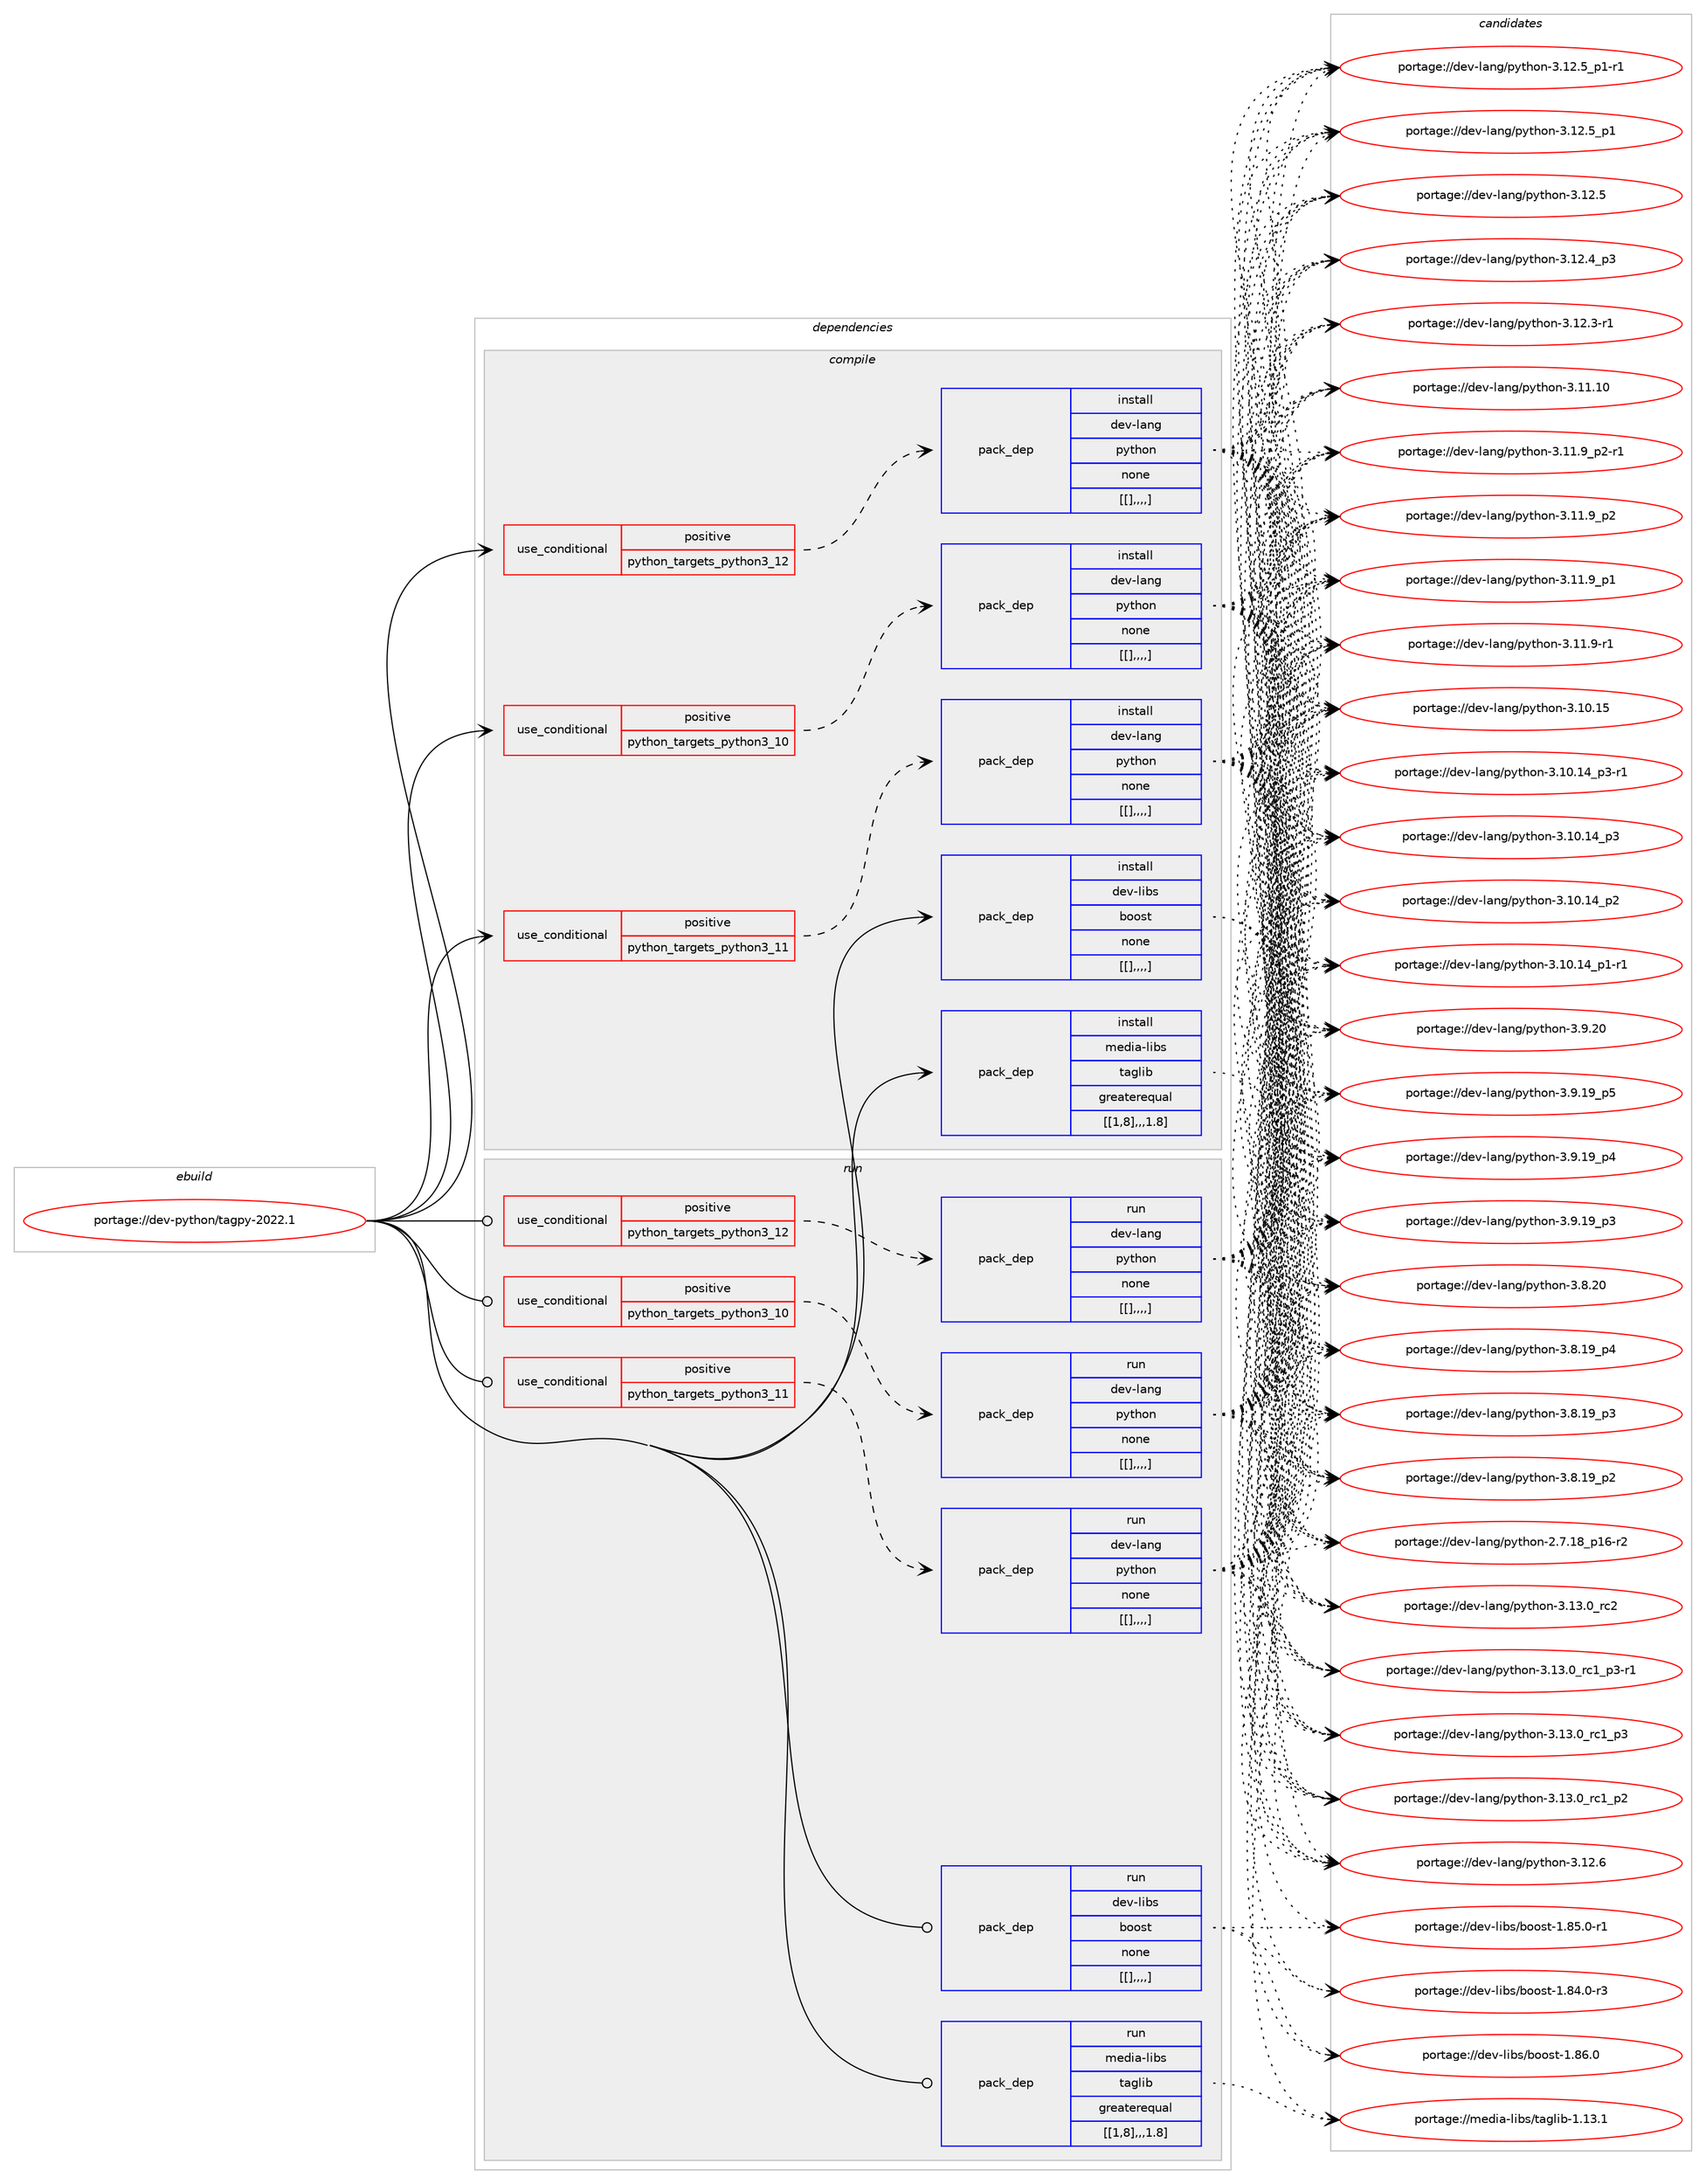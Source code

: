 digraph prolog {

# *************
# Graph options
# *************

newrank=true;
concentrate=true;
compound=true;
graph [rankdir=LR,fontname=Helvetica,fontsize=10,ranksep=1.5];#, ranksep=2.5, nodesep=0.2];
edge  [arrowhead=vee];
node  [fontname=Helvetica,fontsize=10];

# **********
# The ebuild
# **********

subgraph cluster_leftcol {
color=gray;
label=<<i>ebuild</i>>;
id [label="portage://dev-python/tagpy-2022.1", color=red, width=4, href="../dev-python/tagpy-2022.1.svg"];
}

# ****************
# The dependencies
# ****************

subgraph cluster_midcol {
color=gray;
label=<<i>dependencies</i>>;
subgraph cluster_compile {
fillcolor="#eeeeee";
style=filled;
label=<<i>compile</i>>;
subgraph cond41363 {
dependency167506 [label=<<TABLE BORDER="0" CELLBORDER="1" CELLSPACING="0" CELLPADDING="4"><TR><TD ROWSPAN="3" CELLPADDING="10">use_conditional</TD></TR><TR><TD>positive</TD></TR><TR><TD>python_targets_python3_10</TD></TR></TABLE>>, shape=none, color=red];
subgraph pack124882 {
dependency167507 [label=<<TABLE BORDER="0" CELLBORDER="1" CELLSPACING="0" CELLPADDING="4" WIDTH="220"><TR><TD ROWSPAN="6" CELLPADDING="30">pack_dep</TD></TR><TR><TD WIDTH="110">install</TD></TR><TR><TD>dev-lang</TD></TR><TR><TD>python</TD></TR><TR><TD>none</TD></TR><TR><TD>[[],,,,]</TD></TR></TABLE>>, shape=none, color=blue];
}
dependency167506:e -> dependency167507:w [weight=20,style="dashed",arrowhead="vee"];
}
id:e -> dependency167506:w [weight=20,style="solid",arrowhead="vee"];
subgraph cond41364 {
dependency167508 [label=<<TABLE BORDER="0" CELLBORDER="1" CELLSPACING="0" CELLPADDING="4"><TR><TD ROWSPAN="3" CELLPADDING="10">use_conditional</TD></TR><TR><TD>positive</TD></TR><TR><TD>python_targets_python3_11</TD></TR></TABLE>>, shape=none, color=red];
subgraph pack124883 {
dependency167509 [label=<<TABLE BORDER="0" CELLBORDER="1" CELLSPACING="0" CELLPADDING="4" WIDTH="220"><TR><TD ROWSPAN="6" CELLPADDING="30">pack_dep</TD></TR><TR><TD WIDTH="110">install</TD></TR><TR><TD>dev-lang</TD></TR><TR><TD>python</TD></TR><TR><TD>none</TD></TR><TR><TD>[[],,,,]</TD></TR></TABLE>>, shape=none, color=blue];
}
dependency167508:e -> dependency167509:w [weight=20,style="dashed",arrowhead="vee"];
}
id:e -> dependency167508:w [weight=20,style="solid",arrowhead="vee"];
subgraph cond41365 {
dependency167510 [label=<<TABLE BORDER="0" CELLBORDER="1" CELLSPACING="0" CELLPADDING="4"><TR><TD ROWSPAN="3" CELLPADDING="10">use_conditional</TD></TR><TR><TD>positive</TD></TR><TR><TD>python_targets_python3_12</TD></TR></TABLE>>, shape=none, color=red];
subgraph pack124884 {
dependency167511 [label=<<TABLE BORDER="0" CELLBORDER="1" CELLSPACING="0" CELLPADDING="4" WIDTH="220"><TR><TD ROWSPAN="6" CELLPADDING="30">pack_dep</TD></TR><TR><TD WIDTH="110">install</TD></TR><TR><TD>dev-lang</TD></TR><TR><TD>python</TD></TR><TR><TD>none</TD></TR><TR><TD>[[],,,,]</TD></TR></TABLE>>, shape=none, color=blue];
}
dependency167510:e -> dependency167511:w [weight=20,style="dashed",arrowhead="vee"];
}
id:e -> dependency167510:w [weight=20,style="solid",arrowhead="vee"];
subgraph pack124885 {
dependency167512 [label=<<TABLE BORDER="0" CELLBORDER="1" CELLSPACING="0" CELLPADDING="4" WIDTH="220"><TR><TD ROWSPAN="6" CELLPADDING="30">pack_dep</TD></TR><TR><TD WIDTH="110">install</TD></TR><TR><TD>dev-libs</TD></TR><TR><TD>boost</TD></TR><TR><TD>none</TD></TR><TR><TD>[[],,,,]</TD></TR></TABLE>>, shape=none, color=blue];
}
id:e -> dependency167512:w [weight=20,style="solid",arrowhead="vee"];
subgraph pack124886 {
dependency167513 [label=<<TABLE BORDER="0" CELLBORDER="1" CELLSPACING="0" CELLPADDING="4" WIDTH="220"><TR><TD ROWSPAN="6" CELLPADDING="30">pack_dep</TD></TR><TR><TD WIDTH="110">install</TD></TR><TR><TD>media-libs</TD></TR><TR><TD>taglib</TD></TR><TR><TD>greaterequal</TD></TR><TR><TD>[[1,8],,,1.8]</TD></TR></TABLE>>, shape=none, color=blue];
}
id:e -> dependency167513:w [weight=20,style="solid",arrowhead="vee"];
}
subgraph cluster_compileandrun {
fillcolor="#eeeeee";
style=filled;
label=<<i>compile and run</i>>;
}
subgraph cluster_run {
fillcolor="#eeeeee";
style=filled;
label=<<i>run</i>>;
subgraph cond41366 {
dependency167514 [label=<<TABLE BORDER="0" CELLBORDER="1" CELLSPACING="0" CELLPADDING="4"><TR><TD ROWSPAN="3" CELLPADDING="10">use_conditional</TD></TR><TR><TD>positive</TD></TR><TR><TD>python_targets_python3_10</TD></TR></TABLE>>, shape=none, color=red];
subgraph pack124887 {
dependency167515 [label=<<TABLE BORDER="0" CELLBORDER="1" CELLSPACING="0" CELLPADDING="4" WIDTH="220"><TR><TD ROWSPAN="6" CELLPADDING="30">pack_dep</TD></TR><TR><TD WIDTH="110">run</TD></TR><TR><TD>dev-lang</TD></TR><TR><TD>python</TD></TR><TR><TD>none</TD></TR><TR><TD>[[],,,,]</TD></TR></TABLE>>, shape=none, color=blue];
}
dependency167514:e -> dependency167515:w [weight=20,style="dashed",arrowhead="vee"];
}
id:e -> dependency167514:w [weight=20,style="solid",arrowhead="odot"];
subgraph cond41367 {
dependency167516 [label=<<TABLE BORDER="0" CELLBORDER="1" CELLSPACING="0" CELLPADDING="4"><TR><TD ROWSPAN="3" CELLPADDING="10">use_conditional</TD></TR><TR><TD>positive</TD></TR><TR><TD>python_targets_python3_11</TD></TR></TABLE>>, shape=none, color=red];
subgraph pack124888 {
dependency167517 [label=<<TABLE BORDER="0" CELLBORDER="1" CELLSPACING="0" CELLPADDING="4" WIDTH="220"><TR><TD ROWSPAN="6" CELLPADDING="30">pack_dep</TD></TR><TR><TD WIDTH="110">run</TD></TR><TR><TD>dev-lang</TD></TR><TR><TD>python</TD></TR><TR><TD>none</TD></TR><TR><TD>[[],,,,]</TD></TR></TABLE>>, shape=none, color=blue];
}
dependency167516:e -> dependency167517:w [weight=20,style="dashed",arrowhead="vee"];
}
id:e -> dependency167516:w [weight=20,style="solid",arrowhead="odot"];
subgraph cond41368 {
dependency167518 [label=<<TABLE BORDER="0" CELLBORDER="1" CELLSPACING="0" CELLPADDING="4"><TR><TD ROWSPAN="3" CELLPADDING="10">use_conditional</TD></TR><TR><TD>positive</TD></TR><TR><TD>python_targets_python3_12</TD></TR></TABLE>>, shape=none, color=red];
subgraph pack124889 {
dependency167519 [label=<<TABLE BORDER="0" CELLBORDER="1" CELLSPACING="0" CELLPADDING="4" WIDTH="220"><TR><TD ROWSPAN="6" CELLPADDING="30">pack_dep</TD></TR><TR><TD WIDTH="110">run</TD></TR><TR><TD>dev-lang</TD></TR><TR><TD>python</TD></TR><TR><TD>none</TD></TR><TR><TD>[[],,,,]</TD></TR></TABLE>>, shape=none, color=blue];
}
dependency167518:e -> dependency167519:w [weight=20,style="dashed",arrowhead="vee"];
}
id:e -> dependency167518:w [weight=20,style="solid",arrowhead="odot"];
subgraph pack124890 {
dependency167520 [label=<<TABLE BORDER="0" CELLBORDER="1" CELLSPACING="0" CELLPADDING="4" WIDTH="220"><TR><TD ROWSPAN="6" CELLPADDING="30">pack_dep</TD></TR><TR><TD WIDTH="110">run</TD></TR><TR><TD>dev-libs</TD></TR><TR><TD>boost</TD></TR><TR><TD>none</TD></TR><TR><TD>[[],,,,]</TD></TR></TABLE>>, shape=none, color=blue];
}
id:e -> dependency167520:w [weight=20,style="solid",arrowhead="odot"];
subgraph pack124891 {
dependency167521 [label=<<TABLE BORDER="0" CELLBORDER="1" CELLSPACING="0" CELLPADDING="4" WIDTH="220"><TR><TD ROWSPAN="6" CELLPADDING="30">pack_dep</TD></TR><TR><TD WIDTH="110">run</TD></TR><TR><TD>media-libs</TD></TR><TR><TD>taglib</TD></TR><TR><TD>greaterequal</TD></TR><TR><TD>[[1,8],,,1.8]</TD></TR></TABLE>>, shape=none, color=blue];
}
id:e -> dependency167521:w [weight=20,style="solid",arrowhead="odot"];
}
}

# **************
# The candidates
# **************

subgraph cluster_choices {
rank=same;
color=gray;
label=<<i>candidates</i>>;

subgraph choice124882 {
color=black;
nodesep=1;
choice10010111845108971101034711212111610411111045514649514648951149950 [label="portage://dev-lang/python-3.13.0_rc2", color=red, width=4,href="../dev-lang/python-3.13.0_rc2.svg"];
choice1001011184510897110103471121211161041111104551464951464895114994995112514511449 [label="portage://dev-lang/python-3.13.0_rc1_p3-r1", color=red, width=4,href="../dev-lang/python-3.13.0_rc1_p3-r1.svg"];
choice100101118451089711010347112121116104111110455146495146489511499499511251 [label="portage://dev-lang/python-3.13.0_rc1_p3", color=red, width=4,href="../dev-lang/python-3.13.0_rc1_p3.svg"];
choice100101118451089711010347112121116104111110455146495146489511499499511250 [label="portage://dev-lang/python-3.13.0_rc1_p2", color=red, width=4,href="../dev-lang/python-3.13.0_rc1_p2.svg"];
choice10010111845108971101034711212111610411111045514649504654 [label="portage://dev-lang/python-3.12.6", color=red, width=4,href="../dev-lang/python-3.12.6.svg"];
choice1001011184510897110103471121211161041111104551464950465395112494511449 [label="portage://dev-lang/python-3.12.5_p1-r1", color=red, width=4,href="../dev-lang/python-3.12.5_p1-r1.svg"];
choice100101118451089711010347112121116104111110455146495046539511249 [label="portage://dev-lang/python-3.12.5_p1", color=red, width=4,href="../dev-lang/python-3.12.5_p1.svg"];
choice10010111845108971101034711212111610411111045514649504653 [label="portage://dev-lang/python-3.12.5", color=red, width=4,href="../dev-lang/python-3.12.5.svg"];
choice100101118451089711010347112121116104111110455146495046529511251 [label="portage://dev-lang/python-3.12.4_p3", color=red, width=4,href="../dev-lang/python-3.12.4_p3.svg"];
choice100101118451089711010347112121116104111110455146495046514511449 [label="portage://dev-lang/python-3.12.3-r1", color=red, width=4,href="../dev-lang/python-3.12.3-r1.svg"];
choice1001011184510897110103471121211161041111104551464949464948 [label="portage://dev-lang/python-3.11.10", color=red, width=4,href="../dev-lang/python-3.11.10.svg"];
choice1001011184510897110103471121211161041111104551464949465795112504511449 [label="portage://dev-lang/python-3.11.9_p2-r1", color=red, width=4,href="../dev-lang/python-3.11.9_p2-r1.svg"];
choice100101118451089711010347112121116104111110455146494946579511250 [label="portage://dev-lang/python-3.11.9_p2", color=red, width=4,href="../dev-lang/python-3.11.9_p2.svg"];
choice100101118451089711010347112121116104111110455146494946579511249 [label="portage://dev-lang/python-3.11.9_p1", color=red, width=4,href="../dev-lang/python-3.11.9_p1.svg"];
choice100101118451089711010347112121116104111110455146494946574511449 [label="portage://dev-lang/python-3.11.9-r1", color=red, width=4,href="../dev-lang/python-3.11.9-r1.svg"];
choice1001011184510897110103471121211161041111104551464948464953 [label="portage://dev-lang/python-3.10.15", color=red, width=4,href="../dev-lang/python-3.10.15.svg"];
choice100101118451089711010347112121116104111110455146494846495295112514511449 [label="portage://dev-lang/python-3.10.14_p3-r1", color=red, width=4,href="../dev-lang/python-3.10.14_p3-r1.svg"];
choice10010111845108971101034711212111610411111045514649484649529511251 [label="portage://dev-lang/python-3.10.14_p3", color=red, width=4,href="../dev-lang/python-3.10.14_p3.svg"];
choice10010111845108971101034711212111610411111045514649484649529511250 [label="portage://dev-lang/python-3.10.14_p2", color=red, width=4,href="../dev-lang/python-3.10.14_p2.svg"];
choice100101118451089711010347112121116104111110455146494846495295112494511449 [label="portage://dev-lang/python-3.10.14_p1-r1", color=red, width=4,href="../dev-lang/python-3.10.14_p1-r1.svg"];
choice10010111845108971101034711212111610411111045514657465048 [label="portage://dev-lang/python-3.9.20", color=red, width=4,href="../dev-lang/python-3.9.20.svg"];
choice100101118451089711010347112121116104111110455146574649579511253 [label="portage://dev-lang/python-3.9.19_p5", color=red, width=4,href="../dev-lang/python-3.9.19_p5.svg"];
choice100101118451089711010347112121116104111110455146574649579511252 [label="portage://dev-lang/python-3.9.19_p4", color=red, width=4,href="../dev-lang/python-3.9.19_p4.svg"];
choice100101118451089711010347112121116104111110455146574649579511251 [label="portage://dev-lang/python-3.9.19_p3", color=red, width=4,href="../dev-lang/python-3.9.19_p3.svg"];
choice10010111845108971101034711212111610411111045514656465048 [label="portage://dev-lang/python-3.8.20", color=red, width=4,href="../dev-lang/python-3.8.20.svg"];
choice100101118451089711010347112121116104111110455146564649579511252 [label="portage://dev-lang/python-3.8.19_p4", color=red, width=4,href="../dev-lang/python-3.8.19_p4.svg"];
choice100101118451089711010347112121116104111110455146564649579511251 [label="portage://dev-lang/python-3.8.19_p3", color=red, width=4,href="../dev-lang/python-3.8.19_p3.svg"];
choice100101118451089711010347112121116104111110455146564649579511250 [label="portage://dev-lang/python-3.8.19_p2", color=red, width=4,href="../dev-lang/python-3.8.19_p2.svg"];
choice100101118451089711010347112121116104111110455046554649569511249544511450 [label="portage://dev-lang/python-2.7.18_p16-r2", color=red, width=4,href="../dev-lang/python-2.7.18_p16-r2.svg"];
dependency167507:e -> choice10010111845108971101034711212111610411111045514649514648951149950:w [style=dotted,weight="100"];
dependency167507:e -> choice1001011184510897110103471121211161041111104551464951464895114994995112514511449:w [style=dotted,weight="100"];
dependency167507:e -> choice100101118451089711010347112121116104111110455146495146489511499499511251:w [style=dotted,weight="100"];
dependency167507:e -> choice100101118451089711010347112121116104111110455146495146489511499499511250:w [style=dotted,weight="100"];
dependency167507:e -> choice10010111845108971101034711212111610411111045514649504654:w [style=dotted,weight="100"];
dependency167507:e -> choice1001011184510897110103471121211161041111104551464950465395112494511449:w [style=dotted,weight="100"];
dependency167507:e -> choice100101118451089711010347112121116104111110455146495046539511249:w [style=dotted,weight="100"];
dependency167507:e -> choice10010111845108971101034711212111610411111045514649504653:w [style=dotted,weight="100"];
dependency167507:e -> choice100101118451089711010347112121116104111110455146495046529511251:w [style=dotted,weight="100"];
dependency167507:e -> choice100101118451089711010347112121116104111110455146495046514511449:w [style=dotted,weight="100"];
dependency167507:e -> choice1001011184510897110103471121211161041111104551464949464948:w [style=dotted,weight="100"];
dependency167507:e -> choice1001011184510897110103471121211161041111104551464949465795112504511449:w [style=dotted,weight="100"];
dependency167507:e -> choice100101118451089711010347112121116104111110455146494946579511250:w [style=dotted,weight="100"];
dependency167507:e -> choice100101118451089711010347112121116104111110455146494946579511249:w [style=dotted,weight="100"];
dependency167507:e -> choice100101118451089711010347112121116104111110455146494946574511449:w [style=dotted,weight="100"];
dependency167507:e -> choice1001011184510897110103471121211161041111104551464948464953:w [style=dotted,weight="100"];
dependency167507:e -> choice100101118451089711010347112121116104111110455146494846495295112514511449:w [style=dotted,weight="100"];
dependency167507:e -> choice10010111845108971101034711212111610411111045514649484649529511251:w [style=dotted,weight="100"];
dependency167507:e -> choice10010111845108971101034711212111610411111045514649484649529511250:w [style=dotted,weight="100"];
dependency167507:e -> choice100101118451089711010347112121116104111110455146494846495295112494511449:w [style=dotted,weight="100"];
dependency167507:e -> choice10010111845108971101034711212111610411111045514657465048:w [style=dotted,weight="100"];
dependency167507:e -> choice100101118451089711010347112121116104111110455146574649579511253:w [style=dotted,weight="100"];
dependency167507:e -> choice100101118451089711010347112121116104111110455146574649579511252:w [style=dotted,weight="100"];
dependency167507:e -> choice100101118451089711010347112121116104111110455146574649579511251:w [style=dotted,weight="100"];
dependency167507:e -> choice10010111845108971101034711212111610411111045514656465048:w [style=dotted,weight="100"];
dependency167507:e -> choice100101118451089711010347112121116104111110455146564649579511252:w [style=dotted,weight="100"];
dependency167507:e -> choice100101118451089711010347112121116104111110455146564649579511251:w [style=dotted,weight="100"];
dependency167507:e -> choice100101118451089711010347112121116104111110455146564649579511250:w [style=dotted,weight="100"];
dependency167507:e -> choice100101118451089711010347112121116104111110455046554649569511249544511450:w [style=dotted,weight="100"];
}
subgraph choice124883 {
color=black;
nodesep=1;
choice10010111845108971101034711212111610411111045514649514648951149950 [label="portage://dev-lang/python-3.13.0_rc2", color=red, width=4,href="../dev-lang/python-3.13.0_rc2.svg"];
choice1001011184510897110103471121211161041111104551464951464895114994995112514511449 [label="portage://dev-lang/python-3.13.0_rc1_p3-r1", color=red, width=4,href="../dev-lang/python-3.13.0_rc1_p3-r1.svg"];
choice100101118451089711010347112121116104111110455146495146489511499499511251 [label="portage://dev-lang/python-3.13.0_rc1_p3", color=red, width=4,href="../dev-lang/python-3.13.0_rc1_p3.svg"];
choice100101118451089711010347112121116104111110455146495146489511499499511250 [label="portage://dev-lang/python-3.13.0_rc1_p2", color=red, width=4,href="../dev-lang/python-3.13.0_rc1_p2.svg"];
choice10010111845108971101034711212111610411111045514649504654 [label="portage://dev-lang/python-3.12.6", color=red, width=4,href="../dev-lang/python-3.12.6.svg"];
choice1001011184510897110103471121211161041111104551464950465395112494511449 [label="portage://dev-lang/python-3.12.5_p1-r1", color=red, width=4,href="../dev-lang/python-3.12.5_p1-r1.svg"];
choice100101118451089711010347112121116104111110455146495046539511249 [label="portage://dev-lang/python-3.12.5_p1", color=red, width=4,href="../dev-lang/python-3.12.5_p1.svg"];
choice10010111845108971101034711212111610411111045514649504653 [label="portage://dev-lang/python-3.12.5", color=red, width=4,href="../dev-lang/python-3.12.5.svg"];
choice100101118451089711010347112121116104111110455146495046529511251 [label="portage://dev-lang/python-3.12.4_p3", color=red, width=4,href="../dev-lang/python-3.12.4_p3.svg"];
choice100101118451089711010347112121116104111110455146495046514511449 [label="portage://dev-lang/python-3.12.3-r1", color=red, width=4,href="../dev-lang/python-3.12.3-r1.svg"];
choice1001011184510897110103471121211161041111104551464949464948 [label="portage://dev-lang/python-3.11.10", color=red, width=4,href="../dev-lang/python-3.11.10.svg"];
choice1001011184510897110103471121211161041111104551464949465795112504511449 [label="portage://dev-lang/python-3.11.9_p2-r1", color=red, width=4,href="../dev-lang/python-3.11.9_p2-r1.svg"];
choice100101118451089711010347112121116104111110455146494946579511250 [label="portage://dev-lang/python-3.11.9_p2", color=red, width=4,href="../dev-lang/python-3.11.9_p2.svg"];
choice100101118451089711010347112121116104111110455146494946579511249 [label="portage://dev-lang/python-3.11.9_p1", color=red, width=4,href="../dev-lang/python-3.11.9_p1.svg"];
choice100101118451089711010347112121116104111110455146494946574511449 [label="portage://dev-lang/python-3.11.9-r1", color=red, width=4,href="../dev-lang/python-3.11.9-r1.svg"];
choice1001011184510897110103471121211161041111104551464948464953 [label="portage://dev-lang/python-3.10.15", color=red, width=4,href="../dev-lang/python-3.10.15.svg"];
choice100101118451089711010347112121116104111110455146494846495295112514511449 [label="portage://dev-lang/python-3.10.14_p3-r1", color=red, width=4,href="../dev-lang/python-3.10.14_p3-r1.svg"];
choice10010111845108971101034711212111610411111045514649484649529511251 [label="portage://dev-lang/python-3.10.14_p3", color=red, width=4,href="../dev-lang/python-3.10.14_p3.svg"];
choice10010111845108971101034711212111610411111045514649484649529511250 [label="portage://dev-lang/python-3.10.14_p2", color=red, width=4,href="../dev-lang/python-3.10.14_p2.svg"];
choice100101118451089711010347112121116104111110455146494846495295112494511449 [label="portage://dev-lang/python-3.10.14_p1-r1", color=red, width=4,href="../dev-lang/python-3.10.14_p1-r1.svg"];
choice10010111845108971101034711212111610411111045514657465048 [label="portage://dev-lang/python-3.9.20", color=red, width=4,href="../dev-lang/python-3.9.20.svg"];
choice100101118451089711010347112121116104111110455146574649579511253 [label="portage://dev-lang/python-3.9.19_p5", color=red, width=4,href="../dev-lang/python-3.9.19_p5.svg"];
choice100101118451089711010347112121116104111110455146574649579511252 [label="portage://dev-lang/python-3.9.19_p4", color=red, width=4,href="../dev-lang/python-3.9.19_p4.svg"];
choice100101118451089711010347112121116104111110455146574649579511251 [label="portage://dev-lang/python-3.9.19_p3", color=red, width=4,href="../dev-lang/python-3.9.19_p3.svg"];
choice10010111845108971101034711212111610411111045514656465048 [label="portage://dev-lang/python-3.8.20", color=red, width=4,href="../dev-lang/python-3.8.20.svg"];
choice100101118451089711010347112121116104111110455146564649579511252 [label="portage://dev-lang/python-3.8.19_p4", color=red, width=4,href="../dev-lang/python-3.8.19_p4.svg"];
choice100101118451089711010347112121116104111110455146564649579511251 [label="portage://dev-lang/python-3.8.19_p3", color=red, width=4,href="../dev-lang/python-3.8.19_p3.svg"];
choice100101118451089711010347112121116104111110455146564649579511250 [label="portage://dev-lang/python-3.8.19_p2", color=red, width=4,href="../dev-lang/python-3.8.19_p2.svg"];
choice100101118451089711010347112121116104111110455046554649569511249544511450 [label="portage://dev-lang/python-2.7.18_p16-r2", color=red, width=4,href="../dev-lang/python-2.7.18_p16-r2.svg"];
dependency167509:e -> choice10010111845108971101034711212111610411111045514649514648951149950:w [style=dotted,weight="100"];
dependency167509:e -> choice1001011184510897110103471121211161041111104551464951464895114994995112514511449:w [style=dotted,weight="100"];
dependency167509:e -> choice100101118451089711010347112121116104111110455146495146489511499499511251:w [style=dotted,weight="100"];
dependency167509:e -> choice100101118451089711010347112121116104111110455146495146489511499499511250:w [style=dotted,weight="100"];
dependency167509:e -> choice10010111845108971101034711212111610411111045514649504654:w [style=dotted,weight="100"];
dependency167509:e -> choice1001011184510897110103471121211161041111104551464950465395112494511449:w [style=dotted,weight="100"];
dependency167509:e -> choice100101118451089711010347112121116104111110455146495046539511249:w [style=dotted,weight="100"];
dependency167509:e -> choice10010111845108971101034711212111610411111045514649504653:w [style=dotted,weight="100"];
dependency167509:e -> choice100101118451089711010347112121116104111110455146495046529511251:w [style=dotted,weight="100"];
dependency167509:e -> choice100101118451089711010347112121116104111110455146495046514511449:w [style=dotted,weight="100"];
dependency167509:e -> choice1001011184510897110103471121211161041111104551464949464948:w [style=dotted,weight="100"];
dependency167509:e -> choice1001011184510897110103471121211161041111104551464949465795112504511449:w [style=dotted,weight="100"];
dependency167509:e -> choice100101118451089711010347112121116104111110455146494946579511250:w [style=dotted,weight="100"];
dependency167509:e -> choice100101118451089711010347112121116104111110455146494946579511249:w [style=dotted,weight="100"];
dependency167509:e -> choice100101118451089711010347112121116104111110455146494946574511449:w [style=dotted,weight="100"];
dependency167509:e -> choice1001011184510897110103471121211161041111104551464948464953:w [style=dotted,weight="100"];
dependency167509:e -> choice100101118451089711010347112121116104111110455146494846495295112514511449:w [style=dotted,weight="100"];
dependency167509:e -> choice10010111845108971101034711212111610411111045514649484649529511251:w [style=dotted,weight="100"];
dependency167509:e -> choice10010111845108971101034711212111610411111045514649484649529511250:w [style=dotted,weight="100"];
dependency167509:e -> choice100101118451089711010347112121116104111110455146494846495295112494511449:w [style=dotted,weight="100"];
dependency167509:e -> choice10010111845108971101034711212111610411111045514657465048:w [style=dotted,weight="100"];
dependency167509:e -> choice100101118451089711010347112121116104111110455146574649579511253:w [style=dotted,weight="100"];
dependency167509:e -> choice100101118451089711010347112121116104111110455146574649579511252:w [style=dotted,weight="100"];
dependency167509:e -> choice100101118451089711010347112121116104111110455146574649579511251:w [style=dotted,weight="100"];
dependency167509:e -> choice10010111845108971101034711212111610411111045514656465048:w [style=dotted,weight="100"];
dependency167509:e -> choice100101118451089711010347112121116104111110455146564649579511252:w [style=dotted,weight="100"];
dependency167509:e -> choice100101118451089711010347112121116104111110455146564649579511251:w [style=dotted,weight="100"];
dependency167509:e -> choice100101118451089711010347112121116104111110455146564649579511250:w [style=dotted,weight="100"];
dependency167509:e -> choice100101118451089711010347112121116104111110455046554649569511249544511450:w [style=dotted,weight="100"];
}
subgraph choice124884 {
color=black;
nodesep=1;
choice10010111845108971101034711212111610411111045514649514648951149950 [label="portage://dev-lang/python-3.13.0_rc2", color=red, width=4,href="../dev-lang/python-3.13.0_rc2.svg"];
choice1001011184510897110103471121211161041111104551464951464895114994995112514511449 [label="portage://dev-lang/python-3.13.0_rc1_p3-r1", color=red, width=4,href="../dev-lang/python-3.13.0_rc1_p3-r1.svg"];
choice100101118451089711010347112121116104111110455146495146489511499499511251 [label="portage://dev-lang/python-3.13.0_rc1_p3", color=red, width=4,href="../dev-lang/python-3.13.0_rc1_p3.svg"];
choice100101118451089711010347112121116104111110455146495146489511499499511250 [label="portage://dev-lang/python-3.13.0_rc1_p2", color=red, width=4,href="../dev-lang/python-3.13.0_rc1_p2.svg"];
choice10010111845108971101034711212111610411111045514649504654 [label="portage://dev-lang/python-3.12.6", color=red, width=4,href="../dev-lang/python-3.12.6.svg"];
choice1001011184510897110103471121211161041111104551464950465395112494511449 [label="portage://dev-lang/python-3.12.5_p1-r1", color=red, width=4,href="../dev-lang/python-3.12.5_p1-r1.svg"];
choice100101118451089711010347112121116104111110455146495046539511249 [label="portage://dev-lang/python-3.12.5_p1", color=red, width=4,href="../dev-lang/python-3.12.5_p1.svg"];
choice10010111845108971101034711212111610411111045514649504653 [label="portage://dev-lang/python-3.12.5", color=red, width=4,href="../dev-lang/python-3.12.5.svg"];
choice100101118451089711010347112121116104111110455146495046529511251 [label="portage://dev-lang/python-3.12.4_p3", color=red, width=4,href="../dev-lang/python-3.12.4_p3.svg"];
choice100101118451089711010347112121116104111110455146495046514511449 [label="portage://dev-lang/python-3.12.3-r1", color=red, width=4,href="../dev-lang/python-3.12.3-r1.svg"];
choice1001011184510897110103471121211161041111104551464949464948 [label="portage://dev-lang/python-3.11.10", color=red, width=4,href="../dev-lang/python-3.11.10.svg"];
choice1001011184510897110103471121211161041111104551464949465795112504511449 [label="portage://dev-lang/python-3.11.9_p2-r1", color=red, width=4,href="../dev-lang/python-3.11.9_p2-r1.svg"];
choice100101118451089711010347112121116104111110455146494946579511250 [label="portage://dev-lang/python-3.11.9_p2", color=red, width=4,href="../dev-lang/python-3.11.9_p2.svg"];
choice100101118451089711010347112121116104111110455146494946579511249 [label="portage://dev-lang/python-3.11.9_p1", color=red, width=4,href="../dev-lang/python-3.11.9_p1.svg"];
choice100101118451089711010347112121116104111110455146494946574511449 [label="portage://dev-lang/python-3.11.9-r1", color=red, width=4,href="../dev-lang/python-3.11.9-r1.svg"];
choice1001011184510897110103471121211161041111104551464948464953 [label="portage://dev-lang/python-3.10.15", color=red, width=4,href="../dev-lang/python-3.10.15.svg"];
choice100101118451089711010347112121116104111110455146494846495295112514511449 [label="portage://dev-lang/python-3.10.14_p3-r1", color=red, width=4,href="../dev-lang/python-3.10.14_p3-r1.svg"];
choice10010111845108971101034711212111610411111045514649484649529511251 [label="portage://dev-lang/python-3.10.14_p3", color=red, width=4,href="../dev-lang/python-3.10.14_p3.svg"];
choice10010111845108971101034711212111610411111045514649484649529511250 [label="portage://dev-lang/python-3.10.14_p2", color=red, width=4,href="../dev-lang/python-3.10.14_p2.svg"];
choice100101118451089711010347112121116104111110455146494846495295112494511449 [label="portage://dev-lang/python-3.10.14_p1-r1", color=red, width=4,href="../dev-lang/python-3.10.14_p1-r1.svg"];
choice10010111845108971101034711212111610411111045514657465048 [label="portage://dev-lang/python-3.9.20", color=red, width=4,href="../dev-lang/python-3.9.20.svg"];
choice100101118451089711010347112121116104111110455146574649579511253 [label="portage://dev-lang/python-3.9.19_p5", color=red, width=4,href="../dev-lang/python-3.9.19_p5.svg"];
choice100101118451089711010347112121116104111110455146574649579511252 [label="portage://dev-lang/python-3.9.19_p4", color=red, width=4,href="../dev-lang/python-3.9.19_p4.svg"];
choice100101118451089711010347112121116104111110455146574649579511251 [label="portage://dev-lang/python-3.9.19_p3", color=red, width=4,href="../dev-lang/python-3.9.19_p3.svg"];
choice10010111845108971101034711212111610411111045514656465048 [label="portage://dev-lang/python-3.8.20", color=red, width=4,href="../dev-lang/python-3.8.20.svg"];
choice100101118451089711010347112121116104111110455146564649579511252 [label="portage://dev-lang/python-3.8.19_p4", color=red, width=4,href="../dev-lang/python-3.8.19_p4.svg"];
choice100101118451089711010347112121116104111110455146564649579511251 [label="portage://dev-lang/python-3.8.19_p3", color=red, width=4,href="../dev-lang/python-3.8.19_p3.svg"];
choice100101118451089711010347112121116104111110455146564649579511250 [label="portage://dev-lang/python-3.8.19_p2", color=red, width=4,href="../dev-lang/python-3.8.19_p2.svg"];
choice100101118451089711010347112121116104111110455046554649569511249544511450 [label="portage://dev-lang/python-2.7.18_p16-r2", color=red, width=4,href="../dev-lang/python-2.7.18_p16-r2.svg"];
dependency167511:e -> choice10010111845108971101034711212111610411111045514649514648951149950:w [style=dotted,weight="100"];
dependency167511:e -> choice1001011184510897110103471121211161041111104551464951464895114994995112514511449:w [style=dotted,weight="100"];
dependency167511:e -> choice100101118451089711010347112121116104111110455146495146489511499499511251:w [style=dotted,weight="100"];
dependency167511:e -> choice100101118451089711010347112121116104111110455146495146489511499499511250:w [style=dotted,weight="100"];
dependency167511:e -> choice10010111845108971101034711212111610411111045514649504654:w [style=dotted,weight="100"];
dependency167511:e -> choice1001011184510897110103471121211161041111104551464950465395112494511449:w [style=dotted,weight="100"];
dependency167511:e -> choice100101118451089711010347112121116104111110455146495046539511249:w [style=dotted,weight="100"];
dependency167511:e -> choice10010111845108971101034711212111610411111045514649504653:w [style=dotted,weight="100"];
dependency167511:e -> choice100101118451089711010347112121116104111110455146495046529511251:w [style=dotted,weight="100"];
dependency167511:e -> choice100101118451089711010347112121116104111110455146495046514511449:w [style=dotted,weight="100"];
dependency167511:e -> choice1001011184510897110103471121211161041111104551464949464948:w [style=dotted,weight="100"];
dependency167511:e -> choice1001011184510897110103471121211161041111104551464949465795112504511449:w [style=dotted,weight="100"];
dependency167511:e -> choice100101118451089711010347112121116104111110455146494946579511250:w [style=dotted,weight="100"];
dependency167511:e -> choice100101118451089711010347112121116104111110455146494946579511249:w [style=dotted,weight="100"];
dependency167511:e -> choice100101118451089711010347112121116104111110455146494946574511449:w [style=dotted,weight="100"];
dependency167511:e -> choice1001011184510897110103471121211161041111104551464948464953:w [style=dotted,weight="100"];
dependency167511:e -> choice100101118451089711010347112121116104111110455146494846495295112514511449:w [style=dotted,weight="100"];
dependency167511:e -> choice10010111845108971101034711212111610411111045514649484649529511251:w [style=dotted,weight="100"];
dependency167511:e -> choice10010111845108971101034711212111610411111045514649484649529511250:w [style=dotted,weight="100"];
dependency167511:e -> choice100101118451089711010347112121116104111110455146494846495295112494511449:w [style=dotted,weight="100"];
dependency167511:e -> choice10010111845108971101034711212111610411111045514657465048:w [style=dotted,weight="100"];
dependency167511:e -> choice100101118451089711010347112121116104111110455146574649579511253:w [style=dotted,weight="100"];
dependency167511:e -> choice100101118451089711010347112121116104111110455146574649579511252:w [style=dotted,weight="100"];
dependency167511:e -> choice100101118451089711010347112121116104111110455146574649579511251:w [style=dotted,weight="100"];
dependency167511:e -> choice10010111845108971101034711212111610411111045514656465048:w [style=dotted,weight="100"];
dependency167511:e -> choice100101118451089711010347112121116104111110455146564649579511252:w [style=dotted,weight="100"];
dependency167511:e -> choice100101118451089711010347112121116104111110455146564649579511251:w [style=dotted,weight="100"];
dependency167511:e -> choice100101118451089711010347112121116104111110455146564649579511250:w [style=dotted,weight="100"];
dependency167511:e -> choice100101118451089711010347112121116104111110455046554649569511249544511450:w [style=dotted,weight="100"];
}
subgraph choice124885 {
color=black;
nodesep=1;
choice1001011184510810598115479811111111511645494656544648 [label="portage://dev-libs/boost-1.86.0", color=red, width=4,href="../dev-libs/boost-1.86.0.svg"];
choice10010111845108105981154798111111115116454946565346484511449 [label="portage://dev-libs/boost-1.85.0-r1", color=red, width=4,href="../dev-libs/boost-1.85.0-r1.svg"];
choice10010111845108105981154798111111115116454946565246484511451 [label="portage://dev-libs/boost-1.84.0-r3", color=red, width=4,href="../dev-libs/boost-1.84.0-r3.svg"];
dependency167512:e -> choice1001011184510810598115479811111111511645494656544648:w [style=dotted,weight="100"];
dependency167512:e -> choice10010111845108105981154798111111115116454946565346484511449:w [style=dotted,weight="100"];
dependency167512:e -> choice10010111845108105981154798111111115116454946565246484511451:w [style=dotted,weight="100"];
}
subgraph choice124886 {
color=black;
nodesep=1;
choice10910110010597451081059811547116971031081059845494649514649 [label="portage://media-libs/taglib-1.13.1", color=red, width=4,href="../media-libs/taglib-1.13.1.svg"];
dependency167513:e -> choice10910110010597451081059811547116971031081059845494649514649:w [style=dotted,weight="100"];
}
subgraph choice124887 {
color=black;
nodesep=1;
choice10010111845108971101034711212111610411111045514649514648951149950 [label="portage://dev-lang/python-3.13.0_rc2", color=red, width=4,href="../dev-lang/python-3.13.0_rc2.svg"];
choice1001011184510897110103471121211161041111104551464951464895114994995112514511449 [label="portage://dev-lang/python-3.13.0_rc1_p3-r1", color=red, width=4,href="../dev-lang/python-3.13.0_rc1_p3-r1.svg"];
choice100101118451089711010347112121116104111110455146495146489511499499511251 [label="portage://dev-lang/python-3.13.0_rc1_p3", color=red, width=4,href="../dev-lang/python-3.13.0_rc1_p3.svg"];
choice100101118451089711010347112121116104111110455146495146489511499499511250 [label="portage://dev-lang/python-3.13.0_rc1_p2", color=red, width=4,href="../dev-lang/python-3.13.0_rc1_p2.svg"];
choice10010111845108971101034711212111610411111045514649504654 [label="portage://dev-lang/python-3.12.6", color=red, width=4,href="../dev-lang/python-3.12.6.svg"];
choice1001011184510897110103471121211161041111104551464950465395112494511449 [label="portage://dev-lang/python-3.12.5_p1-r1", color=red, width=4,href="../dev-lang/python-3.12.5_p1-r1.svg"];
choice100101118451089711010347112121116104111110455146495046539511249 [label="portage://dev-lang/python-3.12.5_p1", color=red, width=4,href="../dev-lang/python-3.12.5_p1.svg"];
choice10010111845108971101034711212111610411111045514649504653 [label="portage://dev-lang/python-3.12.5", color=red, width=4,href="../dev-lang/python-3.12.5.svg"];
choice100101118451089711010347112121116104111110455146495046529511251 [label="portage://dev-lang/python-3.12.4_p3", color=red, width=4,href="../dev-lang/python-3.12.4_p3.svg"];
choice100101118451089711010347112121116104111110455146495046514511449 [label="portage://dev-lang/python-3.12.3-r1", color=red, width=4,href="../dev-lang/python-3.12.3-r1.svg"];
choice1001011184510897110103471121211161041111104551464949464948 [label="portage://dev-lang/python-3.11.10", color=red, width=4,href="../dev-lang/python-3.11.10.svg"];
choice1001011184510897110103471121211161041111104551464949465795112504511449 [label="portage://dev-lang/python-3.11.9_p2-r1", color=red, width=4,href="../dev-lang/python-3.11.9_p2-r1.svg"];
choice100101118451089711010347112121116104111110455146494946579511250 [label="portage://dev-lang/python-3.11.9_p2", color=red, width=4,href="../dev-lang/python-3.11.9_p2.svg"];
choice100101118451089711010347112121116104111110455146494946579511249 [label="portage://dev-lang/python-3.11.9_p1", color=red, width=4,href="../dev-lang/python-3.11.9_p1.svg"];
choice100101118451089711010347112121116104111110455146494946574511449 [label="portage://dev-lang/python-3.11.9-r1", color=red, width=4,href="../dev-lang/python-3.11.9-r1.svg"];
choice1001011184510897110103471121211161041111104551464948464953 [label="portage://dev-lang/python-3.10.15", color=red, width=4,href="../dev-lang/python-3.10.15.svg"];
choice100101118451089711010347112121116104111110455146494846495295112514511449 [label="portage://dev-lang/python-3.10.14_p3-r1", color=red, width=4,href="../dev-lang/python-3.10.14_p3-r1.svg"];
choice10010111845108971101034711212111610411111045514649484649529511251 [label="portage://dev-lang/python-3.10.14_p3", color=red, width=4,href="../dev-lang/python-3.10.14_p3.svg"];
choice10010111845108971101034711212111610411111045514649484649529511250 [label="portage://dev-lang/python-3.10.14_p2", color=red, width=4,href="../dev-lang/python-3.10.14_p2.svg"];
choice100101118451089711010347112121116104111110455146494846495295112494511449 [label="portage://dev-lang/python-3.10.14_p1-r1", color=red, width=4,href="../dev-lang/python-3.10.14_p1-r1.svg"];
choice10010111845108971101034711212111610411111045514657465048 [label="portage://dev-lang/python-3.9.20", color=red, width=4,href="../dev-lang/python-3.9.20.svg"];
choice100101118451089711010347112121116104111110455146574649579511253 [label="portage://dev-lang/python-3.9.19_p5", color=red, width=4,href="../dev-lang/python-3.9.19_p5.svg"];
choice100101118451089711010347112121116104111110455146574649579511252 [label="portage://dev-lang/python-3.9.19_p4", color=red, width=4,href="../dev-lang/python-3.9.19_p4.svg"];
choice100101118451089711010347112121116104111110455146574649579511251 [label="portage://dev-lang/python-3.9.19_p3", color=red, width=4,href="../dev-lang/python-3.9.19_p3.svg"];
choice10010111845108971101034711212111610411111045514656465048 [label="portage://dev-lang/python-3.8.20", color=red, width=4,href="../dev-lang/python-3.8.20.svg"];
choice100101118451089711010347112121116104111110455146564649579511252 [label="portage://dev-lang/python-3.8.19_p4", color=red, width=4,href="../dev-lang/python-3.8.19_p4.svg"];
choice100101118451089711010347112121116104111110455146564649579511251 [label="portage://dev-lang/python-3.8.19_p3", color=red, width=4,href="../dev-lang/python-3.8.19_p3.svg"];
choice100101118451089711010347112121116104111110455146564649579511250 [label="portage://dev-lang/python-3.8.19_p2", color=red, width=4,href="../dev-lang/python-3.8.19_p2.svg"];
choice100101118451089711010347112121116104111110455046554649569511249544511450 [label="portage://dev-lang/python-2.7.18_p16-r2", color=red, width=4,href="../dev-lang/python-2.7.18_p16-r2.svg"];
dependency167515:e -> choice10010111845108971101034711212111610411111045514649514648951149950:w [style=dotted,weight="100"];
dependency167515:e -> choice1001011184510897110103471121211161041111104551464951464895114994995112514511449:w [style=dotted,weight="100"];
dependency167515:e -> choice100101118451089711010347112121116104111110455146495146489511499499511251:w [style=dotted,weight="100"];
dependency167515:e -> choice100101118451089711010347112121116104111110455146495146489511499499511250:w [style=dotted,weight="100"];
dependency167515:e -> choice10010111845108971101034711212111610411111045514649504654:w [style=dotted,weight="100"];
dependency167515:e -> choice1001011184510897110103471121211161041111104551464950465395112494511449:w [style=dotted,weight="100"];
dependency167515:e -> choice100101118451089711010347112121116104111110455146495046539511249:w [style=dotted,weight="100"];
dependency167515:e -> choice10010111845108971101034711212111610411111045514649504653:w [style=dotted,weight="100"];
dependency167515:e -> choice100101118451089711010347112121116104111110455146495046529511251:w [style=dotted,weight="100"];
dependency167515:e -> choice100101118451089711010347112121116104111110455146495046514511449:w [style=dotted,weight="100"];
dependency167515:e -> choice1001011184510897110103471121211161041111104551464949464948:w [style=dotted,weight="100"];
dependency167515:e -> choice1001011184510897110103471121211161041111104551464949465795112504511449:w [style=dotted,weight="100"];
dependency167515:e -> choice100101118451089711010347112121116104111110455146494946579511250:w [style=dotted,weight="100"];
dependency167515:e -> choice100101118451089711010347112121116104111110455146494946579511249:w [style=dotted,weight="100"];
dependency167515:e -> choice100101118451089711010347112121116104111110455146494946574511449:w [style=dotted,weight="100"];
dependency167515:e -> choice1001011184510897110103471121211161041111104551464948464953:w [style=dotted,weight="100"];
dependency167515:e -> choice100101118451089711010347112121116104111110455146494846495295112514511449:w [style=dotted,weight="100"];
dependency167515:e -> choice10010111845108971101034711212111610411111045514649484649529511251:w [style=dotted,weight="100"];
dependency167515:e -> choice10010111845108971101034711212111610411111045514649484649529511250:w [style=dotted,weight="100"];
dependency167515:e -> choice100101118451089711010347112121116104111110455146494846495295112494511449:w [style=dotted,weight="100"];
dependency167515:e -> choice10010111845108971101034711212111610411111045514657465048:w [style=dotted,weight="100"];
dependency167515:e -> choice100101118451089711010347112121116104111110455146574649579511253:w [style=dotted,weight="100"];
dependency167515:e -> choice100101118451089711010347112121116104111110455146574649579511252:w [style=dotted,weight="100"];
dependency167515:e -> choice100101118451089711010347112121116104111110455146574649579511251:w [style=dotted,weight="100"];
dependency167515:e -> choice10010111845108971101034711212111610411111045514656465048:w [style=dotted,weight="100"];
dependency167515:e -> choice100101118451089711010347112121116104111110455146564649579511252:w [style=dotted,weight="100"];
dependency167515:e -> choice100101118451089711010347112121116104111110455146564649579511251:w [style=dotted,weight="100"];
dependency167515:e -> choice100101118451089711010347112121116104111110455146564649579511250:w [style=dotted,weight="100"];
dependency167515:e -> choice100101118451089711010347112121116104111110455046554649569511249544511450:w [style=dotted,weight="100"];
}
subgraph choice124888 {
color=black;
nodesep=1;
choice10010111845108971101034711212111610411111045514649514648951149950 [label="portage://dev-lang/python-3.13.0_rc2", color=red, width=4,href="../dev-lang/python-3.13.0_rc2.svg"];
choice1001011184510897110103471121211161041111104551464951464895114994995112514511449 [label="portage://dev-lang/python-3.13.0_rc1_p3-r1", color=red, width=4,href="../dev-lang/python-3.13.0_rc1_p3-r1.svg"];
choice100101118451089711010347112121116104111110455146495146489511499499511251 [label="portage://dev-lang/python-3.13.0_rc1_p3", color=red, width=4,href="../dev-lang/python-3.13.0_rc1_p3.svg"];
choice100101118451089711010347112121116104111110455146495146489511499499511250 [label="portage://dev-lang/python-3.13.0_rc1_p2", color=red, width=4,href="../dev-lang/python-3.13.0_rc1_p2.svg"];
choice10010111845108971101034711212111610411111045514649504654 [label="portage://dev-lang/python-3.12.6", color=red, width=4,href="../dev-lang/python-3.12.6.svg"];
choice1001011184510897110103471121211161041111104551464950465395112494511449 [label="portage://dev-lang/python-3.12.5_p1-r1", color=red, width=4,href="../dev-lang/python-3.12.5_p1-r1.svg"];
choice100101118451089711010347112121116104111110455146495046539511249 [label="portage://dev-lang/python-3.12.5_p1", color=red, width=4,href="../dev-lang/python-3.12.5_p1.svg"];
choice10010111845108971101034711212111610411111045514649504653 [label="portage://dev-lang/python-3.12.5", color=red, width=4,href="../dev-lang/python-3.12.5.svg"];
choice100101118451089711010347112121116104111110455146495046529511251 [label="portage://dev-lang/python-3.12.4_p3", color=red, width=4,href="../dev-lang/python-3.12.4_p3.svg"];
choice100101118451089711010347112121116104111110455146495046514511449 [label="portage://dev-lang/python-3.12.3-r1", color=red, width=4,href="../dev-lang/python-3.12.3-r1.svg"];
choice1001011184510897110103471121211161041111104551464949464948 [label="portage://dev-lang/python-3.11.10", color=red, width=4,href="../dev-lang/python-3.11.10.svg"];
choice1001011184510897110103471121211161041111104551464949465795112504511449 [label="portage://dev-lang/python-3.11.9_p2-r1", color=red, width=4,href="../dev-lang/python-3.11.9_p2-r1.svg"];
choice100101118451089711010347112121116104111110455146494946579511250 [label="portage://dev-lang/python-3.11.9_p2", color=red, width=4,href="../dev-lang/python-3.11.9_p2.svg"];
choice100101118451089711010347112121116104111110455146494946579511249 [label="portage://dev-lang/python-3.11.9_p1", color=red, width=4,href="../dev-lang/python-3.11.9_p1.svg"];
choice100101118451089711010347112121116104111110455146494946574511449 [label="portage://dev-lang/python-3.11.9-r1", color=red, width=4,href="../dev-lang/python-3.11.9-r1.svg"];
choice1001011184510897110103471121211161041111104551464948464953 [label="portage://dev-lang/python-3.10.15", color=red, width=4,href="../dev-lang/python-3.10.15.svg"];
choice100101118451089711010347112121116104111110455146494846495295112514511449 [label="portage://dev-lang/python-3.10.14_p3-r1", color=red, width=4,href="../dev-lang/python-3.10.14_p3-r1.svg"];
choice10010111845108971101034711212111610411111045514649484649529511251 [label="portage://dev-lang/python-3.10.14_p3", color=red, width=4,href="../dev-lang/python-3.10.14_p3.svg"];
choice10010111845108971101034711212111610411111045514649484649529511250 [label="portage://dev-lang/python-3.10.14_p2", color=red, width=4,href="../dev-lang/python-3.10.14_p2.svg"];
choice100101118451089711010347112121116104111110455146494846495295112494511449 [label="portage://dev-lang/python-3.10.14_p1-r1", color=red, width=4,href="../dev-lang/python-3.10.14_p1-r1.svg"];
choice10010111845108971101034711212111610411111045514657465048 [label="portage://dev-lang/python-3.9.20", color=red, width=4,href="../dev-lang/python-3.9.20.svg"];
choice100101118451089711010347112121116104111110455146574649579511253 [label="portage://dev-lang/python-3.9.19_p5", color=red, width=4,href="../dev-lang/python-3.9.19_p5.svg"];
choice100101118451089711010347112121116104111110455146574649579511252 [label="portage://dev-lang/python-3.9.19_p4", color=red, width=4,href="../dev-lang/python-3.9.19_p4.svg"];
choice100101118451089711010347112121116104111110455146574649579511251 [label="portage://dev-lang/python-3.9.19_p3", color=red, width=4,href="../dev-lang/python-3.9.19_p3.svg"];
choice10010111845108971101034711212111610411111045514656465048 [label="portage://dev-lang/python-3.8.20", color=red, width=4,href="../dev-lang/python-3.8.20.svg"];
choice100101118451089711010347112121116104111110455146564649579511252 [label="portage://dev-lang/python-3.8.19_p4", color=red, width=4,href="../dev-lang/python-3.8.19_p4.svg"];
choice100101118451089711010347112121116104111110455146564649579511251 [label="portage://dev-lang/python-3.8.19_p3", color=red, width=4,href="../dev-lang/python-3.8.19_p3.svg"];
choice100101118451089711010347112121116104111110455146564649579511250 [label="portage://dev-lang/python-3.8.19_p2", color=red, width=4,href="../dev-lang/python-3.8.19_p2.svg"];
choice100101118451089711010347112121116104111110455046554649569511249544511450 [label="portage://dev-lang/python-2.7.18_p16-r2", color=red, width=4,href="../dev-lang/python-2.7.18_p16-r2.svg"];
dependency167517:e -> choice10010111845108971101034711212111610411111045514649514648951149950:w [style=dotted,weight="100"];
dependency167517:e -> choice1001011184510897110103471121211161041111104551464951464895114994995112514511449:w [style=dotted,weight="100"];
dependency167517:e -> choice100101118451089711010347112121116104111110455146495146489511499499511251:w [style=dotted,weight="100"];
dependency167517:e -> choice100101118451089711010347112121116104111110455146495146489511499499511250:w [style=dotted,weight="100"];
dependency167517:e -> choice10010111845108971101034711212111610411111045514649504654:w [style=dotted,weight="100"];
dependency167517:e -> choice1001011184510897110103471121211161041111104551464950465395112494511449:w [style=dotted,weight="100"];
dependency167517:e -> choice100101118451089711010347112121116104111110455146495046539511249:w [style=dotted,weight="100"];
dependency167517:e -> choice10010111845108971101034711212111610411111045514649504653:w [style=dotted,weight="100"];
dependency167517:e -> choice100101118451089711010347112121116104111110455146495046529511251:w [style=dotted,weight="100"];
dependency167517:e -> choice100101118451089711010347112121116104111110455146495046514511449:w [style=dotted,weight="100"];
dependency167517:e -> choice1001011184510897110103471121211161041111104551464949464948:w [style=dotted,weight="100"];
dependency167517:e -> choice1001011184510897110103471121211161041111104551464949465795112504511449:w [style=dotted,weight="100"];
dependency167517:e -> choice100101118451089711010347112121116104111110455146494946579511250:w [style=dotted,weight="100"];
dependency167517:e -> choice100101118451089711010347112121116104111110455146494946579511249:w [style=dotted,weight="100"];
dependency167517:e -> choice100101118451089711010347112121116104111110455146494946574511449:w [style=dotted,weight="100"];
dependency167517:e -> choice1001011184510897110103471121211161041111104551464948464953:w [style=dotted,weight="100"];
dependency167517:e -> choice100101118451089711010347112121116104111110455146494846495295112514511449:w [style=dotted,weight="100"];
dependency167517:e -> choice10010111845108971101034711212111610411111045514649484649529511251:w [style=dotted,weight="100"];
dependency167517:e -> choice10010111845108971101034711212111610411111045514649484649529511250:w [style=dotted,weight="100"];
dependency167517:e -> choice100101118451089711010347112121116104111110455146494846495295112494511449:w [style=dotted,weight="100"];
dependency167517:e -> choice10010111845108971101034711212111610411111045514657465048:w [style=dotted,weight="100"];
dependency167517:e -> choice100101118451089711010347112121116104111110455146574649579511253:w [style=dotted,weight="100"];
dependency167517:e -> choice100101118451089711010347112121116104111110455146574649579511252:w [style=dotted,weight="100"];
dependency167517:e -> choice100101118451089711010347112121116104111110455146574649579511251:w [style=dotted,weight="100"];
dependency167517:e -> choice10010111845108971101034711212111610411111045514656465048:w [style=dotted,weight="100"];
dependency167517:e -> choice100101118451089711010347112121116104111110455146564649579511252:w [style=dotted,weight="100"];
dependency167517:e -> choice100101118451089711010347112121116104111110455146564649579511251:w [style=dotted,weight="100"];
dependency167517:e -> choice100101118451089711010347112121116104111110455146564649579511250:w [style=dotted,weight="100"];
dependency167517:e -> choice100101118451089711010347112121116104111110455046554649569511249544511450:w [style=dotted,weight="100"];
}
subgraph choice124889 {
color=black;
nodesep=1;
choice10010111845108971101034711212111610411111045514649514648951149950 [label="portage://dev-lang/python-3.13.0_rc2", color=red, width=4,href="../dev-lang/python-3.13.0_rc2.svg"];
choice1001011184510897110103471121211161041111104551464951464895114994995112514511449 [label="portage://dev-lang/python-3.13.0_rc1_p3-r1", color=red, width=4,href="../dev-lang/python-3.13.0_rc1_p3-r1.svg"];
choice100101118451089711010347112121116104111110455146495146489511499499511251 [label="portage://dev-lang/python-3.13.0_rc1_p3", color=red, width=4,href="../dev-lang/python-3.13.0_rc1_p3.svg"];
choice100101118451089711010347112121116104111110455146495146489511499499511250 [label="portage://dev-lang/python-3.13.0_rc1_p2", color=red, width=4,href="../dev-lang/python-3.13.0_rc1_p2.svg"];
choice10010111845108971101034711212111610411111045514649504654 [label="portage://dev-lang/python-3.12.6", color=red, width=4,href="../dev-lang/python-3.12.6.svg"];
choice1001011184510897110103471121211161041111104551464950465395112494511449 [label="portage://dev-lang/python-3.12.5_p1-r1", color=red, width=4,href="../dev-lang/python-3.12.5_p1-r1.svg"];
choice100101118451089711010347112121116104111110455146495046539511249 [label="portage://dev-lang/python-3.12.5_p1", color=red, width=4,href="../dev-lang/python-3.12.5_p1.svg"];
choice10010111845108971101034711212111610411111045514649504653 [label="portage://dev-lang/python-3.12.5", color=red, width=4,href="../dev-lang/python-3.12.5.svg"];
choice100101118451089711010347112121116104111110455146495046529511251 [label="portage://dev-lang/python-3.12.4_p3", color=red, width=4,href="../dev-lang/python-3.12.4_p3.svg"];
choice100101118451089711010347112121116104111110455146495046514511449 [label="portage://dev-lang/python-3.12.3-r1", color=red, width=4,href="../dev-lang/python-3.12.3-r1.svg"];
choice1001011184510897110103471121211161041111104551464949464948 [label="portage://dev-lang/python-3.11.10", color=red, width=4,href="../dev-lang/python-3.11.10.svg"];
choice1001011184510897110103471121211161041111104551464949465795112504511449 [label="portage://dev-lang/python-3.11.9_p2-r1", color=red, width=4,href="../dev-lang/python-3.11.9_p2-r1.svg"];
choice100101118451089711010347112121116104111110455146494946579511250 [label="portage://dev-lang/python-3.11.9_p2", color=red, width=4,href="../dev-lang/python-3.11.9_p2.svg"];
choice100101118451089711010347112121116104111110455146494946579511249 [label="portage://dev-lang/python-3.11.9_p1", color=red, width=4,href="../dev-lang/python-3.11.9_p1.svg"];
choice100101118451089711010347112121116104111110455146494946574511449 [label="portage://dev-lang/python-3.11.9-r1", color=red, width=4,href="../dev-lang/python-3.11.9-r1.svg"];
choice1001011184510897110103471121211161041111104551464948464953 [label="portage://dev-lang/python-3.10.15", color=red, width=4,href="../dev-lang/python-3.10.15.svg"];
choice100101118451089711010347112121116104111110455146494846495295112514511449 [label="portage://dev-lang/python-3.10.14_p3-r1", color=red, width=4,href="../dev-lang/python-3.10.14_p3-r1.svg"];
choice10010111845108971101034711212111610411111045514649484649529511251 [label="portage://dev-lang/python-3.10.14_p3", color=red, width=4,href="../dev-lang/python-3.10.14_p3.svg"];
choice10010111845108971101034711212111610411111045514649484649529511250 [label="portage://dev-lang/python-3.10.14_p2", color=red, width=4,href="../dev-lang/python-3.10.14_p2.svg"];
choice100101118451089711010347112121116104111110455146494846495295112494511449 [label="portage://dev-lang/python-3.10.14_p1-r1", color=red, width=4,href="../dev-lang/python-3.10.14_p1-r1.svg"];
choice10010111845108971101034711212111610411111045514657465048 [label="portage://dev-lang/python-3.9.20", color=red, width=4,href="../dev-lang/python-3.9.20.svg"];
choice100101118451089711010347112121116104111110455146574649579511253 [label="portage://dev-lang/python-3.9.19_p5", color=red, width=4,href="../dev-lang/python-3.9.19_p5.svg"];
choice100101118451089711010347112121116104111110455146574649579511252 [label="portage://dev-lang/python-3.9.19_p4", color=red, width=4,href="../dev-lang/python-3.9.19_p4.svg"];
choice100101118451089711010347112121116104111110455146574649579511251 [label="portage://dev-lang/python-3.9.19_p3", color=red, width=4,href="../dev-lang/python-3.9.19_p3.svg"];
choice10010111845108971101034711212111610411111045514656465048 [label="portage://dev-lang/python-3.8.20", color=red, width=4,href="../dev-lang/python-3.8.20.svg"];
choice100101118451089711010347112121116104111110455146564649579511252 [label="portage://dev-lang/python-3.8.19_p4", color=red, width=4,href="../dev-lang/python-3.8.19_p4.svg"];
choice100101118451089711010347112121116104111110455146564649579511251 [label="portage://dev-lang/python-3.8.19_p3", color=red, width=4,href="../dev-lang/python-3.8.19_p3.svg"];
choice100101118451089711010347112121116104111110455146564649579511250 [label="portage://dev-lang/python-3.8.19_p2", color=red, width=4,href="../dev-lang/python-3.8.19_p2.svg"];
choice100101118451089711010347112121116104111110455046554649569511249544511450 [label="portage://dev-lang/python-2.7.18_p16-r2", color=red, width=4,href="../dev-lang/python-2.7.18_p16-r2.svg"];
dependency167519:e -> choice10010111845108971101034711212111610411111045514649514648951149950:w [style=dotted,weight="100"];
dependency167519:e -> choice1001011184510897110103471121211161041111104551464951464895114994995112514511449:w [style=dotted,weight="100"];
dependency167519:e -> choice100101118451089711010347112121116104111110455146495146489511499499511251:w [style=dotted,weight="100"];
dependency167519:e -> choice100101118451089711010347112121116104111110455146495146489511499499511250:w [style=dotted,weight="100"];
dependency167519:e -> choice10010111845108971101034711212111610411111045514649504654:w [style=dotted,weight="100"];
dependency167519:e -> choice1001011184510897110103471121211161041111104551464950465395112494511449:w [style=dotted,weight="100"];
dependency167519:e -> choice100101118451089711010347112121116104111110455146495046539511249:w [style=dotted,weight="100"];
dependency167519:e -> choice10010111845108971101034711212111610411111045514649504653:w [style=dotted,weight="100"];
dependency167519:e -> choice100101118451089711010347112121116104111110455146495046529511251:w [style=dotted,weight="100"];
dependency167519:e -> choice100101118451089711010347112121116104111110455146495046514511449:w [style=dotted,weight="100"];
dependency167519:e -> choice1001011184510897110103471121211161041111104551464949464948:w [style=dotted,weight="100"];
dependency167519:e -> choice1001011184510897110103471121211161041111104551464949465795112504511449:w [style=dotted,weight="100"];
dependency167519:e -> choice100101118451089711010347112121116104111110455146494946579511250:w [style=dotted,weight="100"];
dependency167519:e -> choice100101118451089711010347112121116104111110455146494946579511249:w [style=dotted,weight="100"];
dependency167519:e -> choice100101118451089711010347112121116104111110455146494946574511449:w [style=dotted,weight="100"];
dependency167519:e -> choice1001011184510897110103471121211161041111104551464948464953:w [style=dotted,weight="100"];
dependency167519:e -> choice100101118451089711010347112121116104111110455146494846495295112514511449:w [style=dotted,weight="100"];
dependency167519:e -> choice10010111845108971101034711212111610411111045514649484649529511251:w [style=dotted,weight="100"];
dependency167519:e -> choice10010111845108971101034711212111610411111045514649484649529511250:w [style=dotted,weight="100"];
dependency167519:e -> choice100101118451089711010347112121116104111110455146494846495295112494511449:w [style=dotted,weight="100"];
dependency167519:e -> choice10010111845108971101034711212111610411111045514657465048:w [style=dotted,weight="100"];
dependency167519:e -> choice100101118451089711010347112121116104111110455146574649579511253:w [style=dotted,weight="100"];
dependency167519:e -> choice100101118451089711010347112121116104111110455146574649579511252:w [style=dotted,weight="100"];
dependency167519:e -> choice100101118451089711010347112121116104111110455146574649579511251:w [style=dotted,weight="100"];
dependency167519:e -> choice10010111845108971101034711212111610411111045514656465048:w [style=dotted,weight="100"];
dependency167519:e -> choice100101118451089711010347112121116104111110455146564649579511252:w [style=dotted,weight="100"];
dependency167519:e -> choice100101118451089711010347112121116104111110455146564649579511251:w [style=dotted,weight="100"];
dependency167519:e -> choice100101118451089711010347112121116104111110455146564649579511250:w [style=dotted,weight="100"];
dependency167519:e -> choice100101118451089711010347112121116104111110455046554649569511249544511450:w [style=dotted,weight="100"];
}
subgraph choice124890 {
color=black;
nodesep=1;
choice1001011184510810598115479811111111511645494656544648 [label="portage://dev-libs/boost-1.86.0", color=red, width=4,href="../dev-libs/boost-1.86.0.svg"];
choice10010111845108105981154798111111115116454946565346484511449 [label="portage://dev-libs/boost-1.85.0-r1", color=red, width=4,href="../dev-libs/boost-1.85.0-r1.svg"];
choice10010111845108105981154798111111115116454946565246484511451 [label="portage://dev-libs/boost-1.84.0-r3", color=red, width=4,href="../dev-libs/boost-1.84.0-r3.svg"];
dependency167520:e -> choice1001011184510810598115479811111111511645494656544648:w [style=dotted,weight="100"];
dependency167520:e -> choice10010111845108105981154798111111115116454946565346484511449:w [style=dotted,weight="100"];
dependency167520:e -> choice10010111845108105981154798111111115116454946565246484511451:w [style=dotted,weight="100"];
}
subgraph choice124891 {
color=black;
nodesep=1;
choice10910110010597451081059811547116971031081059845494649514649 [label="portage://media-libs/taglib-1.13.1", color=red, width=4,href="../media-libs/taglib-1.13.1.svg"];
dependency167521:e -> choice10910110010597451081059811547116971031081059845494649514649:w [style=dotted,weight="100"];
}
}

}
